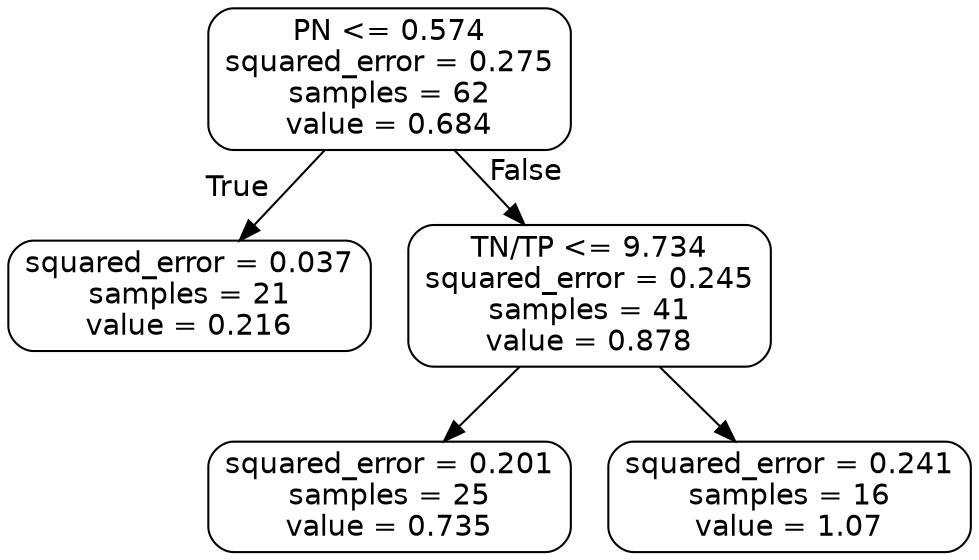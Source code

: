 digraph Tree {
node [shape=box, style="rounded", color="black", fontname="helvetica"] ;
edge [fontname="helvetica"] ;
0 [label="PN <= 0.574\nsquared_error = 0.275\nsamples = 62\nvalue = 0.684"] ;
1 [label="squared_error = 0.037\nsamples = 21\nvalue = 0.216"] ;
0 -> 1 [labeldistance=2.5, labelangle=45, headlabel="True"] ;
2 [label="TN/TP <= 9.734\nsquared_error = 0.245\nsamples = 41\nvalue = 0.878"] ;
0 -> 2 [labeldistance=2.5, labelangle=-45, headlabel="False"] ;
3 [label="squared_error = 0.201\nsamples = 25\nvalue = 0.735"] ;
2 -> 3 ;
4 [label="squared_error = 0.241\nsamples = 16\nvalue = 1.07"] ;
2 -> 4 ;
}